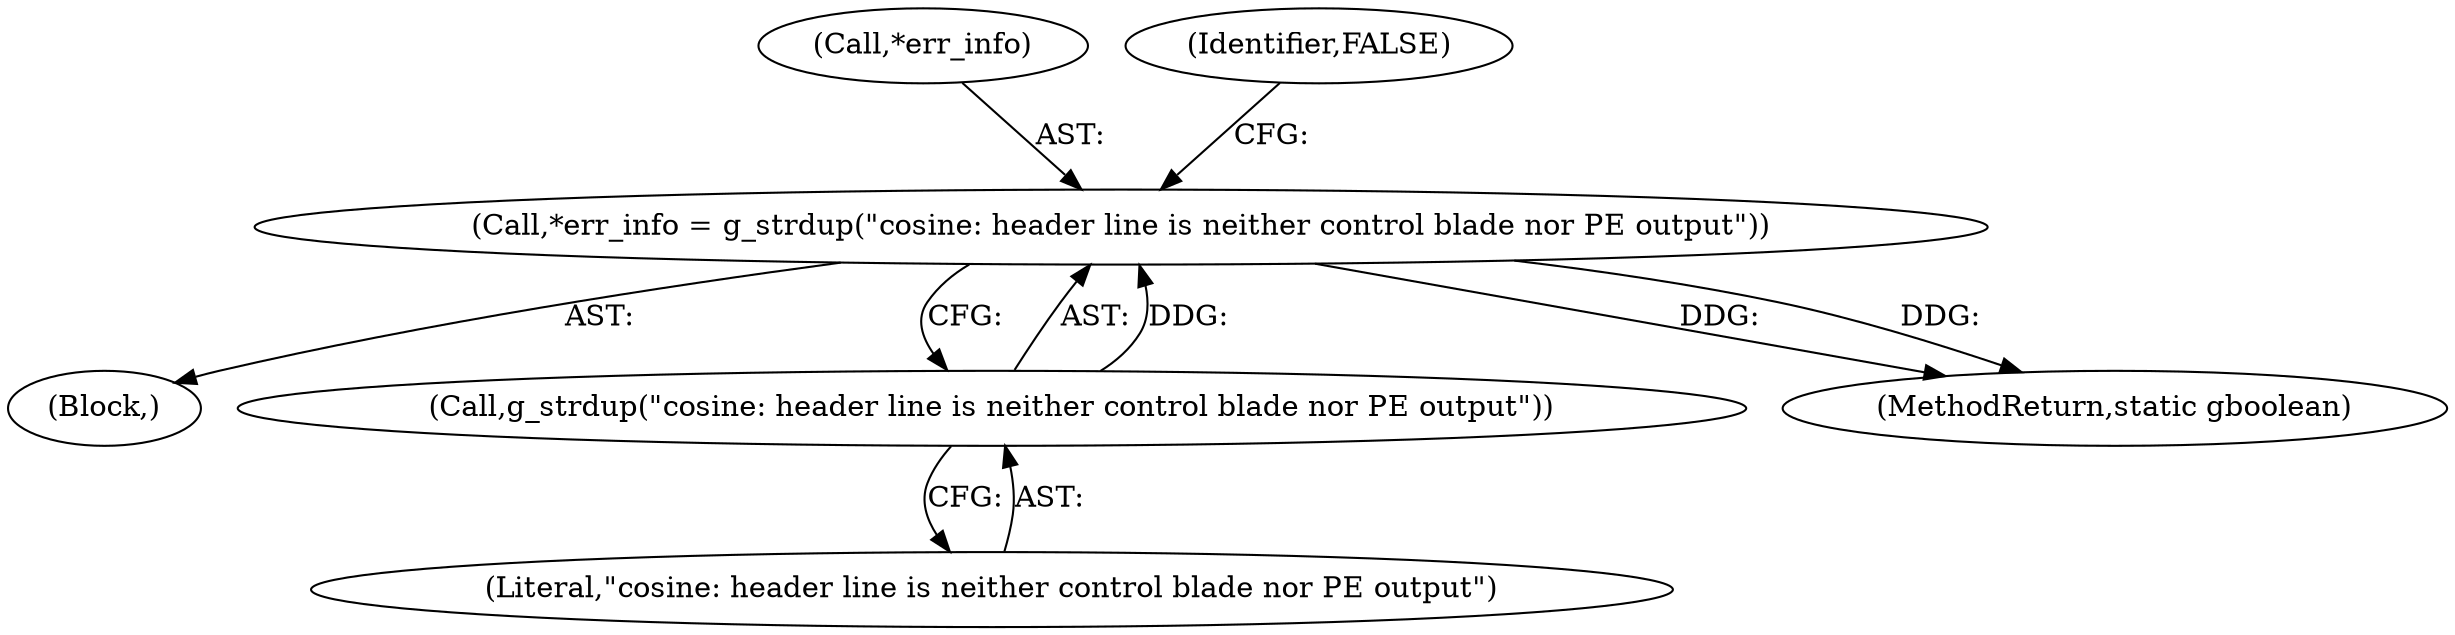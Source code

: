digraph "0_wireshark_f5ec0afb766f19519ea9623152cca3bbe2229500_2@API" {
"1000260" [label="(Call,*err_info = g_strdup(\"cosine: header line is neither control blade nor PE output\"))"];
"1000263" [label="(Call,g_strdup(\"cosine: header line is neither control blade nor PE output\"))"];
"1000255" [label="(Block,)"];
"1000260" [label="(Call,*err_info = g_strdup(\"cosine: header line is neither control blade nor PE output\"))"];
"1000261" [label="(Call,*err_info)"];
"1000578" [label="(MethodReturn,static gboolean)"];
"1000263" [label="(Call,g_strdup(\"cosine: header line is neither control blade nor PE output\"))"];
"1000266" [label="(Identifier,FALSE)"];
"1000264" [label="(Literal,\"cosine: header line is neither control blade nor PE output\")"];
"1000260" -> "1000255"  [label="AST: "];
"1000260" -> "1000263"  [label="CFG: "];
"1000261" -> "1000260"  [label="AST: "];
"1000263" -> "1000260"  [label="AST: "];
"1000266" -> "1000260"  [label="CFG: "];
"1000260" -> "1000578"  [label="DDG: "];
"1000260" -> "1000578"  [label="DDG: "];
"1000263" -> "1000260"  [label="DDG: "];
"1000263" -> "1000264"  [label="CFG: "];
"1000264" -> "1000263"  [label="AST: "];
}
